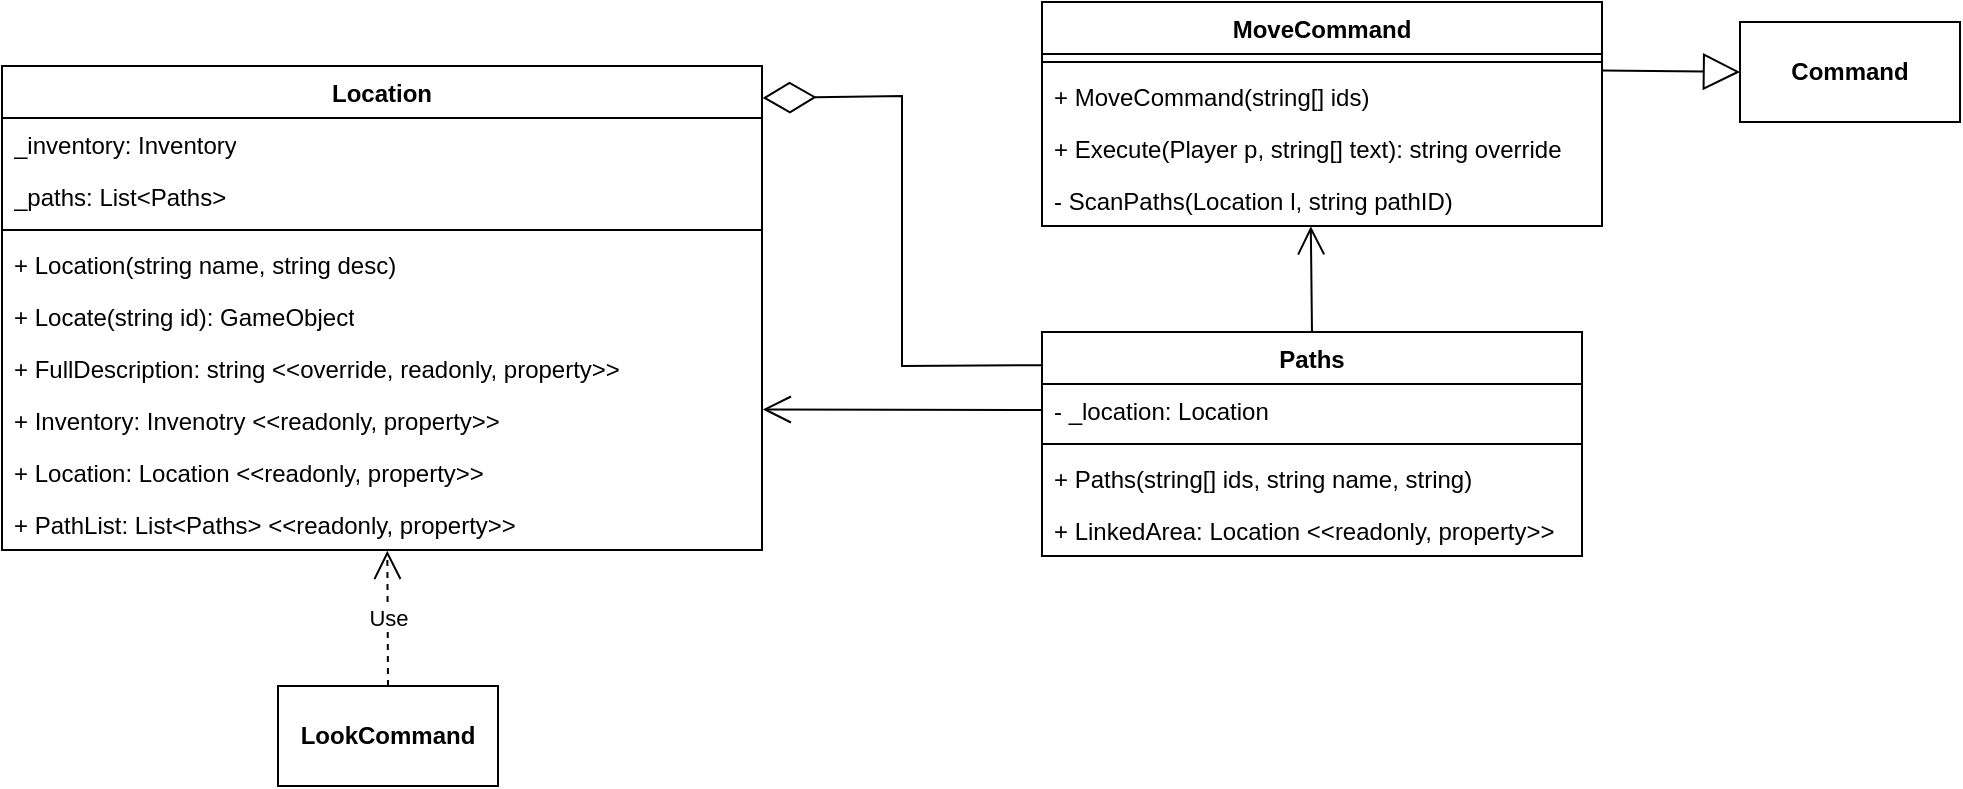 <mxfile version="22.1.3" type="device" pages="2">
  <diagram name="Class Diagram" id="MVDLsBGv8senOUWxoaoH">
    <mxGraphModel dx="2012" dy="639" grid="1" gridSize="10" guides="1" tooltips="1" connect="1" arrows="1" fold="1" page="1" pageScale="1" pageWidth="827" pageHeight="1169" math="0" shadow="0">
      <root>
        <mxCell id="0" />
        <mxCell id="1" parent="0" />
        <mxCell id="xFp3-pWV59oVLZnItU0r-1" value="MoveCommand&lt;br&gt;" style="swimlane;fontStyle=1;align=center;verticalAlign=top;childLayout=stackLayout;horizontal=1;startSize=26;horizontalStack=0;resizeParent=1;resizeParentMax=0;resizeLast=0;collapsible=1;marginBottom=0;whiteSpace=wrap;html=1;" parent="1" vertex="1">
          <mxGeometry x="120" y="38" width="280" height="112" as="geometry" />
        </mxCell>
        <mxCell id="xFp3-pWV59oVLZnItU0r-3" value="" style="line;strokeWidth=1;fillColor=none;align=left;verticalAlign=middle;spacingTop=-1;spacingLeft=3;spacingRight=3;rotatable=0;labelPosition=right;points=[];portConstraint=eastwest;strokeColor=inherit;" parent="xFp3-pWV59oVLZnItU0r-1" vertex="1">
          <mxGeometry y="26" width="280" height="8" as="geometry" />
        </mxCell>
        <mxCell id="xFp3-pWV59oVLZnItU0r-4" value="+ MoveCommand(string[] ids)" style="text;strokeColor=none;fillColor=none;align=left;verticalAlign=top;spacingLeft=4;spacingRight=4;overflow=hidden;rotatable=0;points=[[0,0.5],[1,0.5]];portConstraint=eastwest;whiteSpace=wrap;html=1;" parent="xFp3-pWV59oVLZnItU0r-1" vertex="1">
          <mxGeometry y="34" width="280" height="26" as="geometry" />
        </mxCell>
        <mxCell id="xFp3-pWV59oVLZnItU0r-5" value="+ Execute(Player p, string[] text): string override" style="text;strokeColor=none;fillColor=none;align=left;verticalAlign=top;spacingLeft=4;spacingRight=4;overflow=hidden;rotatable=0;points=[[0,0.5],[1,0.5]];portConstraint=eastwest;whiteSpace=wrap;html=1;" parent="xFp3-pWV59oVLZnItU0r-1" vertex="1">
          <mxGeometry y="60" width="280" height="26" as="geometry" />
        </mxCell>
        <mxCell id="rOwAqoTC0Q3emYygnAxu-7" value="- ScanPaths(Location l, string pathID)" style="text;strokeColor=none;fillColor=none;align=left;verticalAlign=top;spacingLeft=4;spacingRight=4;overflow=hidden;rotatable=0;points=[[0,0.5],[1,0.5]];portConstraint=eastwest;whiteSpace=wrap;html=1;" vertex="1" parent="xFp3-pWV59oVLZnItU0r-1">
          <mxGeometry y="86" width="280" height="26" as="geometry" />
        </mxCell>
        <mxCell id="xFp3-pWV59oVLZnItU0r-6" value="&lt;b&gt;Command&lt;/b&gt;" style="html=1;whiteSpace=wrap;" parent="1" vertex="1">
          <mxGeometry x="469" y="48" width="110" height="50" as="geometry" />
        </mxCell>
        <mxCell id="xFp3-pWV59oVLZnItU0r-7" value="" style="endArrow=block;endSize=16;endFill=0;html=1;rounded=0;exitX=0.999;exitY=0.009;exitDx=0;exitDy=0;exitPerimeter=0;entryX=0;entryY=0.5;entryDx=0;entryDy=0;" parent="1" source="xFp3-pWV59oVLZnItU0r-4" target="xFp3-pWV59oVLZnItU0r-6" edge="1">
          <mxGeometry width="160" relative="1" as="geometry">
            <mxPoint x="430" y="130" as="sourcePoint" />
            <mxPoint x="590" y="130" as="targetPoint" />
          </mxGeometry>
        </mxCell>
        <mxCell id="xFp3-pWV59oVLZnItU0r-8" value="Paths" style="swimlane;fontStyle=1;align=center;verticalAlign=top;childLayout=stackLayout;horizontal=1;startSize=26;horizontalStack=0;resizeParent=1;resizeParentMax=0;resizeLast=0;collapsible=1;marginBottom=0;whiteSpace=wrap;html=1;" parent="1" vertex="1">
          <mxGeometry x="120" y="203" width="270" height="112" as="geometry" />
        </mxCell>
        <mxCell id="rOwAqoTC0Q3emYygnAxu-1" value="- _location: Location" style="text;strokeColor=none;fillColor=none;align=left;verticalAlign=top;spacingLeft=4;spacingRight=4;overflow=hidden;rotatable=0;points=[[0,0.5],[1,0.5]];portConstraint=eastwest;whiteSpace=wrap;html=1;" vertex="1" parent="xFp3-pWV59oVLZnItU0r-8">
          <mxGeometry y="26" width="270" height="26" as="geometry" />
        </mxCell>
        <mxCell id="xFp3-pWV59oVLZnItU0r-10" value="" style="line;strokeWidth=1;fillColor=none;align=left;verticalAlign=middle;spacingTop=-1;spacingLeft=3;spacingRight=3;rotatable=0;labelPosition=right;points=[];portConstraint=eastwest;strokeColor=inherit;" parent="xFp3-pWV59oVLZnItU0r-8" vertex="1">
          <mxGeometry y="52" width="270" height="8" as="geometry" />
        </mxCell>
        <mxCell id="xFp3-pWV59oVLZnItU0r-11" value="+ Paths(string[] ids, string name, string)" style="text;strokeColor=none;fillColor=none;align=left;verticalAlign=top;spacingLeft=4;spacingRight=4;overflow=hidden;rotatable=0;points=[[0,0.5],[1,0.5]];portConstraint=eastwest;whiteSpace=wrap;html=1;" parent="xFp3-pWV59oVLZnItU0r-8" vertex="1">
          <mxGeometry y="60" width="270" height="26" as="geometry" />
        </mxCell>
        <mxCell id="rOwAqoTC0Q3emYygnAxu-2" value="+ LinkedArea: Location &amp;lt;&amp;lt;readonly, property&amp;gt;&amp;gt;" style="text;strokeColor=none;fillColor=none;align=left;verticalAlign=top;spacingLeft=4;spacingRight=4;overflow=hidden;rotatable=0;points=[[0,0.5],[1,0.5]];portConstraint=eastwest;whiteSpace=wrap;html=1;" vertex="1" parent="xFp3-pWV59oVLZnItU0r-8">
          <mxGeometry y="86" width="270" height="26" as="geometry" />
        </mxCell>
        <mxCell id="xFp3-pWV59oVLZnItU0r-16" value="&lt;b&gt;LookCommand&lt;/b&gt;" style="html=1;whiteSpace=wrap;" parent="1" vertex="1">
          <mxGeometry x="-262" y="380" width="110" height="50" as="geometry" />
        </mxCell>
        <mxCell id="xFp3-pWV59oVLZnItU0r-17" value="Use" style="endArrow=open;endSize=12;dashed=1;html=1;rounded=0;entryX=0.507;entryY=1.016;entryDx=0;entryDy=0;exitX=0.5;exitY=0;exitDx=0;exitDy=0;entryPerimeter=0;" parent="1" source="xFp3-pWV59oVLZnItU0r-16" target="rOwAqoTC0Q3emYygnAxu-6" edge="1">
          <mxGeometry width="160" relative="1" as="geometry">
            <mxPoint x="440" y="320" as="sourcePoint" />
            <mxPoint x="600" y="320" as="targetPoint" />
          </mxGeometry>
        </mxCell>
        <mxCell id="xFp3-pWV59oVLZnItU0r-18" value="" style="endArrow=open;endFill=1;endSize=12;html=1;rounded=0;exitX=0.5;exitY=0;exitDx=0;exitDy=0;entryX=0.48;entryY=1.005;entryDx=0;entryDy=0;entryPerimeter=0;" parent="1" source="xFp3-pWV59oVLZnItU0r-8" target="rOwAqoTC0Q3emYygnAxu-7" edge="1">
          <mxGeometry width="160" relative="1" as="geometry">
            <mxPoint y="230" as="sourcePoint" />
            <mxPoint x="160" y="230" as="targetPoint" />
          </mxGeometry>
        </mxCell>
        <mxCell id="xFp3-pWV59oVLZnItU0r-19" value="Location" style="swimlane;fontStyle=1;align=center;verticalAlign=top;childLayout=stackLayout;horizontal=1;startSize=26;horizontalStack=0;resizeParent=1;resizeParentMax=0;resizeLast=0;collapsible=1;marginBottom=0;whiteSpace=wrap;html=1;" parent="1" vertex="1">
          <mxGeometry x="-400" y="70" width="380" height="242" as="geometry" />
        </mxCell>
        <mxCell id="xFp3-pWV59oVLZnItU0r-28" value="_inventory: Inventory" style="text;strokeColor=none;fillColor=none;align=left;verticalAlign=top;spacingLeft=4;spacingRight=4;overflow=hidden;rotatable=0;points=[[0,0.5],[1,0.5]];portConstraint=eastwest;whiteSpace=wrap;html=1;" parent="xFp3-pWV59oVLZnItU0r-19" vertex="1">
          <mxGeometry y="26" width="380" height="26" as="geometry" />
        </mxCell>
        <mxCell id="xFp3-pWV59oVLZnItU0r-20" value="_paths: List&amp;lt;Paths&amp;gt;" style="text;strokeColor=none;fillColor=none;align=left;verticalAlign=top;spacingLeft=4;spacingRight=4;overflow=hidden;rotatable=0;points=[[0,0.5],[1,0.5]];portConstraint=eastwest;whiteSpace=wrap;html=1;" parent="xFp3-pWV59oVLZnItU0r-19" vertex="1">
          <mxGeometry y="52" width="380" height="26" as="geometry" />
        </mxCell>
        <mxCell id="xFp3-pWV59oVLZnItU0r-21" value="" style="line;strokeWidth=1;fillColor=none;align=left;verticalAlign=middle;spacingTop=-1;spacingLeft=3;spacingRight=3;rotatable=0;labelPosition=right;points=[];portConstraint=eastwest;strokeColor=inherit;" parent="xFp3-pWV59oVLZnItU0r-19" vertex="1">
          <mxGeometry y="78" width="380" height="8" as="geometry" />
        </mxCell>
        <mxCell id="xFp3-pWV59oVLZnItU0r-24" value="+ Location(string name, string desc)" style="text;strokeColor=none;fillColor=none;align=left;verticalAlign=top;spacingLeft=4;spacingRight=4;overflow=hidden;rotatable=0;points=[[0,0.5],[1,0.5]];portConstraint=eastwest;whiteSpace=wrap;html=1;" parent="xFp3-pWV59oVLZnItU0r-19" vertex="1">
          <mxGeometry y="86" width="380" height="26" as="geometry" />
        </mxCell>
        <mxCell id="xFp3-pWV59oVLZnItU0r-25" value="+ Locate(string id): GameObject" style="text;strokeColor=none;fillColor=none;align=left;verticalAlign=top;spacingLeft=4;spacingRight=4;overflow=hidden;rotatable=0;points=[[0,0.5],[1,0.5]];portConstraint=eastwest;whiteSpace=wrap;html=1;" parent="xFp3-pWV59oVLZnItU0r-19" vertex="1">
          <mxGeometry y="112" width="380" height="26" as="geometry" />
        </mxCell>
        <mxCell id="xFp3-pWV59oVLZnItU0r-26" value="+ FullDescription: string &amp;lt;&amp;lt;override, readonly, property&amp;gt;&amp;gt;&amp;nbsp;" style="text;strokeColor=none;fillColor=none;align=left;verticalAlign=top;spacingLeft=4;spacingRight=4;overflow=hidden;rotatable=0;points=[[0,0.5],[1,0.5]];portConstraint=eastwest;whiteSpace=wrap;html=1;" parent="xFp3-pWV59oVLZnItU0r-19" vertex="1">
          <mxGeometry y="138" width="380" height="26" as="geometry" />
        </mxCell>
        <mxCell id="xFp3-pWV59oVLZnItU0r-27" value="+ Inventory: Invenotry &amp;lt;&amp;lt;readonly, property&amp;gt;&amp;gt;&amp;nbsp;" style="text;strokeColor=none;fillColor=none;align=left;verticalAlign=top;spacingLeft=4;spacingRight=4;overflow=hidden;rotatable=0;points=[[0,0.5],[1,0.5]];portConstraint=eastwest;whiteSpace=wrap;html=1;" parent="xFp3-pWV59oVLZnItU0r-19" vertex="1">
          <mxGeometry y="164" width="380" height="26" as="geometry" />
        </mxCell>
        <mxCell id="xFp3-pWV59oVLZnItU0r-22" value="+ Location: Location &amp;lt;&amp;lt;readonly, property&amp;gt;&amp;gt;" style="text;strokeColor=none;fillColor=none;align=left;verticalAlign=top;spacingLeft=4;spacingRight=4;overflow=hidden;rotatable=0;points=[[0,0.5],[1,0.5]];portConstraint=eastwest;whiteSpace=wrap;html=1;" parent="xFp3-pWV59oVLZnItU0r-19" vertex="1">
          <mxGeometry y="190" width="380" height="26" as="geometry" />
        </mxCell>
        <mxCell id="rOwAqoTC0Q3emYygnAxu-6" value="+ PathList: List&amp;lt;Paths&amp;gt; &amp;lt;&amp;lt;readonly, property&amp;gt;&amp;gt;" style="text;strokeColor=none;fillColor=none;align=left;verticalAlign=top;spacingLeft=4;spacingRight=4;overflow=hidden;rotatable=0;points=[[0,0.5],[1,0.5]];portConstraint=eastwest;whiteSpace=wrap;html=1;" vertex="1" parent="xFp3-pWV59oVLZnItU0r-19">
          <mxGeometry y="216" width="380" height="26" as="geometry" />
        </mxCell>
        <mxCell id="rOwAqoTC0Q3emYygnAxu-4" value="" style="endArrow=diamondThin;endFill=0;endSize=24;html=1;rounded=0;exitX=0.001;exitY=0.148;exitDx=0;exitDy=0;exitPerimeter=0;entryX=1.001;entryY=0.066;entryDx=0;entryDy=0;entryPerimeter=0;" edge="1" parent="1" source="xFp3-pWV59oVLZnItU0r-8" target="xFp3-pWV59oVLZnItU0r-19">
          <mxGeometry width="160" relative="1" as="geometry">
            <mxPoint y="190" as="sourcePoint" />
            <mxPoint x="160" y="190" as="targetPoint" />
            <Array as="points">
              <mxPoint x="50" y="220" />
              <mxPoint x="50" y="85" />
            </Array>
          </mxGeometry>
        </mxCell>
        <mxCell id="rOwAqoTC0Q3emYygnAxu-5" value="" style="endArrow=open;endFill=1;endSize=12;html=1;rounded=0;exitX=0;exitY=0.5;exitDx=0;exitDy=0;entryX=1.001;entryY=0.297;entryDx=0;entryDy=0;entryPerimeter=0;" edge="1" parent="1" source="rOwAqoTC0Q3emYygnAxu-1" target="xFp3-pWV59oVLZnItU0r-27">
          <mxGeometry width="160" relative="1" as="geometry">
            <mxPoint x="-130" y="330" as="sourcePoint" />
            <mxPoint x="-20" y="240" as="targetPoint" />
          </mxGeometry>
        </mxCell>
      </root>
    </mxGraphModel>
  </diagram>
  <diagram id="uHmuJM6I4IsORZFRrbj_" name="Sequence Diagram">
    <mxGraphModel dx="1185" dy="639" grid="1" gridSize="10" guides="1" tooltips="1" connect="1" arrows="1" fold="1" page="1" pageScale="1" pageWidth="827" pageHeight="1169" math="0" shadow="0">
      <root>
        <mxCell id="0" />
        <mxCell id="1" parent="0" />
        <mxCell id="IwGPALB1b_hmGzl0ho67-1" value=":LookCommand" style="shape=umlLifeline;perimeter=lifelinePerimeter;whiteSpace=wrap;html=1;container=1;dropTarget=0;collapsible=0;recursiveResize=0;outlineConnect=0;portConstraint=eastwest;newEdgeStyle={&quot;curved&quot;:0,&quot;rounded&quot;:0};" parent="1" vertex="1">
          <mxGeometry x="281" y="170" width="110" height="200" as="geometry" />
        </mxCell>
        <mxCell id="IwGPALB1b_hmGzl0ho67-2" value="" style="html=1;points=[[0,0,0,0,5],[0,1,0,0,-5],[1,0,0,0,5],[1,1,0,0,-5]];perimeter=orthogonalPerimeter;outlineConnect=0;targetShapes=umlLifeline;portConstraint=eastwest;newEdgeStyle={&quot;curved&quot;:0,&quot;rounded&quot;:0};" parent="IwGPALB1b_hmGzl0ho67-1" vertex="1">
          <mxGeometry x="50" y="50" width="10" height="110" as="geometry" />
        </mxCell>
        <mxCell id="IwGPALB1b_hmGzl0ho67-3" value="" style="html=1;points=[[0,0,0,0,5],[0,1,0,0,-5],[1,0,0,0,5],[1,1,0,0,-5]];perimeter=orthogonalPerimeter;outlineConnect=0;targetShapes=umlLifeline;portConstraint=eastwest;newEdgeStyle={&quot;curved&quot;:0,&quot;rounded&quot;:0};" parent="IwGPALB1b_hmGzl0ho67-1" vertex="1">
          <mxGeometry x="56" y="59" width="10" height="51" as="geometry" />
        </mxCell>
        <mxCell id="IwGPALB1b_hmGzl0ho67-4" value="return &quot;...&quot;" style="html=1;verticalAlign=bottom;endArrow=open;dashed=1;endSize=8;curved=0;rounded=0;exitX=1;exitY=1;exitDx=0;exitDy=-5;exitPerimeter=0;entryX=1;entryY=1;entryDx=0;entryDy=-5;entryPerimeter=0;" parent="IwGPALB1b_hmGzl0ho67-1" source="IwGPALB1b_hmGzl0ho67-3" target="IwGPALB1b_hmGzl0ho67-2" edge="1">
          <mxGeometry relative="1" as="geometry">
            <mxPoint x="137" y="230" as="sourcePoint" />
            <mxPoint x="-51" y="230" as="targetPoint" />
            <Array as="points">
              <mxPoint x="99" y="130" />
            </Array>
          </mxGeometry>
        </mxCell>
        <mxCell id="IwGPALB1b_hmGzl0ho67-5" value="Execute(p, [&quot;Look&quot;])" style="html=1;verticalAlign=bottom;endArrow=block;curved=0;rounded=0;" parent="1" target="IwGPALB1b_hmGzl0ho67-2" edge="1">
          <mxGeometry x="-0.426" width="80" relative="1" as="geometry">
            <mxPoint x="210" y="230" as="sourcePoint" />
            <mxPoint x="330" y="230" as="targetPoint" />
            <mxPoint as="offset" />
          </mxGeometry>
        </mxCell>
        <mxCell id="IwGPALB1b_hmGzl0ho67-6" value=":Location" style="shape=umlLifeline;perimeter=lifelinePerimeter;whiteSpace=wrap;html=1;container=1;dropTarget=0;collapsible=0;recursiveResize=0;outlineConnect=0;portConstraint=eastwest;newEdgeStyle={&quot;curved&quot;:0,&quot;rounded&quot;:0};" parent="1" vertex="1">
          <mxGeometry x="451" y="170" width="100" height="200" as="geometry" />
        </mxCell>
        <mxCell id="IwGPALB1b_hmGzl0ho67-7" value="" style="html=1;points=[[0,0,0,0,5],[0,1,0,0,-5],[1,0,0,0,5],[1,1,0,0,-5]];perimeter=orthogonalPerimeter;outlineConnect=0;targetShapes=umlLifeline;portConstraint=eastwest;newEdgeStyle={&quot;curved&quot;:0,&quot;rounded&quot;:0};" parent="IwGPALB1b_hmGzl0ho67-6" vertex="1">
          <mxGeometry x="45" y="61" width="10" height="41" as="geometry" />
        </mxCell>
        <mxCell id="IwGPALB1b_hmGzl0ho67-8" value="FullDescription" style="html=1;verticalAlign=bottom;endArrow=block;curved=0;rounded=0;entryX=0;entryY=0;entryDx=0;entryDy=5;entryPerimeter=0;" parent="1" source="IwGPALB1b_hmGzl0ho67-3" target="IwGPALB1b_hmGzl0ho67-7" edge="1">
          <mxGeometry width="80" relative="1" as="geometry">
            <mxPoint x="350" y="237" as="sourcePoint" />
            <mxPoint x="539.5" y="237" as="targetPoint" />
          </mxGeometry>
        </mxCell>
        <mxCell id="IwGPALB1b_hmGzl0ho67-9" value="return &quot;...&quot;" style="html=1;verticalAlign=bottom;endArrow=open;dashed=1;endSize=8;curved=0;rounded=0;exitX=0;exitY=1;exitDx=0;exitDy=-5;exitPerimeter=0;" parent="1" source="IwGPALB1b_hmGzl0ho67-7" target="IwGPALB1b_hmGzl0ho67-3" edge="1">
          <mxGeometry relative="1" as="geometry">
            <mxPoint x="460" y="270" as="sourcePoint" />
            <mxPoint x="350" y="270" as="targetPoint" />
          </mxGeometry>
        </mxCell>
        <mxCell id="IwGPALB1b_hmGzl0ho67-10" value="return &quot;...&quot;" style="html=1;verticalAlign=bottom;endArrow=open;dashed=1;endSize=8;curved=0;rounded=0;exitX=0;exitY=1;exitDx=0;exitDy=-5;exitPerimeter=0;" parent="1" source="IwGPALB1b_hmGzl0ho67-2" edge="1">
          <mxGeometry relative="1" as="geometry">
            <mxPoint x="320" y="330" as="sourcePoint" />
            <mxPoint x="200" y="325" as="targetPoint" />
          </mxGeometry>
        </mxCell>
        <mxCell id="IwGPALB1b_hmGzl0ho67-11" value="Updated Version: All available Paths will also be returned in Location&#39;s Full Description" style="text;html=1;strokeColor=none;fillColor=none;align=center;verticalAlign=middle;whiteSpace=wrap;rounded=0;" parent="1" vertex="1">
          <mxGeometry x="293" y="130" width="258" height="30" as="geometry" />
        </mxCell>
        <mxCell id="IwGPALB1b_hmGzl0ho67-12" value=":MoveCommand" style="shape=umlLifeline;perimeter=lifelinePerimeter;whiteSpace=wrap;html=1;container=1;dropTarget=0;collapsible=0;recursiveResize=0;outlineConnect=0;portConstraint=eastwest;newEdgeStyle={&quot;curved&quot;:0,&quot;rounded&quot;:0};" parent="1" vertex="1">
          <mxGeometry x="241" y="402" width="100" height="290" as="geometry" />
        </mxCell>
        <mxCell id="IwGPALB1b_hmGzl0ho67-13" value="" style="html=1;points=[[0,0,0,0,5],[0,1,0,0,-5],[1,0,0,0,5],[1,1,0,0,-5]];perimeter=orthogonalPerimeter;outlineConnect=0;targetShapes=umlLifeline;portConstraint=eastwest;newEdgeStyle={&quot;curved&quot;:0,&quot;rounded&quot;:0};" parent="IwGPALB1b_hmGzl0ho67-12" vertex="1">
          <mxGeometry x="45" y="60" width="10" height="210" as="geometry" />
        </mxCell>
        <mxCell id="IwGPALB1b_hmGzl0ho67-14" value="" style="html=1;points=[[0,0,0,0,5],[0,1,0,0,-5],[1,0,0,0,5],[1,1,0,0,-5]];perimeter=orthogonalPerimeter;outlineConnect=0;targetShapes=umlLifeline;portConstraint=eastwest;newEdgeStyle={&quot;curved&quot;:0,&quot;rounded&quot;:0};" parent="IwGPALB1b_hmGzl0ho67-12" vertex="1">
          <mxGeometry x="53" y="81" width="10" height="170" as="geometry" />
        </mxCell>
        <mxCell id="IwGPALB1b_hmGzl0ho67-15" value="ScanPaths&lt;br&gt;(n, p.Location)" style="html=1;verticalAlign=bottom;endArrow=block;curved=0;rounded=0;exitX=1;exitY=0;exitDx=0;exitDy=5;exitPerimeter=0;entryX=1;entryY=0;entryDx=0;entryDy=5;entryPerimeter=0;" parent="IwGPALB1b_hmGzl0ho67-12" source="IwGPALB1b_hmGzl0ho67-13" target="IwGPALB1b_hmGzl0ho67-14" edge="1">
          <mxGeometry x="0.059" y="32" width="80" relative="1" as="geometry">
            <mxPoint x="79" y="60" as="sourcePoint" />
            <mxPoint x="159" y="60" as="targetPoint" />
            <Array as="points">
              <mxPoint x="89" y="70" />
            </Array>
            <mxPoint x="13" y="-17" as="offset" />
          </mxGeometry>
        </mxCell>
        <mxCell id="IwGPALB1b_hmGzl0ho67-16" value="p.ChangeLocation&lt;br style=&quot;border-color: var(--border-color);&quot;&gt;(LinkedArea)" style="html=1;verticalAlign=bottom;endArrow=open;dashed=1;endSize=8;curved=0;rounded=0;exitX=1;exitY=1;exitDx=0;exitDy=-5;exitPerimeter=0;entryX=1;entryY=1;entryDx=0;entryDy=-5;entryPerimeter=0;" parent="IwGPALB1b_hmGzl0ho67-12" source="IwGPALB1b_hmGzl0ho67-14" target="IwGPALB1b_hmGzl0ho67-13" edge="1">
          <mxGeometry x="-0.06" y="22" relative="1" as="geometry">
            <mxPoint x="442" y="242" as="sourcePoint" />
            <mxPoint x="73" y="242" as="targetPoint" />
            <Array as="points">
              <mxPoint x="109" y="260" />
            </Array>
            <mxPoint x="18" y="-14" as="offset" />
          </mxGeometry>
        </mxCell>
        <mxCell id="IwGPALB1b_hmGzl0ho67-17" value=":Location" style="shape=umlLifeline;perimeter=lifelinePerimeter;whiteSpace=wrap;html=1;container=1;dropTarget=0;collapsible=0;recursiveResize=0;outlineConnect=0;portConstraint=eastwest;newEdgeStyle={&quot;curved&quot;:0,&quot;rounded&quot;:0};" parent="1" vertex="1">
          <mxGeometry x="382" y="402" width="100" height="290" as="geometry" />
        </mxCell>
        <mxCell id="IwGPALB1b_hmGzl0ho67-18" value="" style="html=1;points=[[0,0,0,0,5],[0,1,0,0,-5],[1,0,0,0,5],[1,1,0,0,-5]];perimeter=orthogonalPerimeter;outlineConnect=0;targetShapes=umlLifeline;portConstraint=eastwest;newEdgeStyle={&quot;curved&quot;:0,&quot;rounded&quot;:0};" parent="IwGPALB1b_hmGzl0ho67-17" vertex="1">
          <mxGeometry x="45" y="105" width="10" height="35" as="geometry" />
        </mxCell>
        <mxCell id="IwGPALB1b_hmGzl0ho67-19" value=":Path" style="shape=umlLifeline;perimeter=lifelinePerimeter;whiteSpace=wrap;html=1;container=1;dropTarget=0;collapsible=0;recursiveResize=0;outlineConnect=0;portConstraint=eastwest;newEdgeStyle={&quot;curved&quot;:0,&quot;rounded&quot;:0};" parent="1" vertex="1">
          <mxGeometry x="512" y="402" width="100" height="290" as="geometry" />
        </mxCell>
        <mxCell id="IwGPALB1b_hmGzl0ho67-20" value="" style="html=1;points=[[0,0,0,0,5],[0,1,0,0,-5],[1,0,0,0,5],[1,1,0,0,-5]];perimeter=orthogonalPerimeter;outlineConnect=0;targetShapes=umlLifeline;portConstraint=eastwest;newEdgeStyle={&quot;curved&quot;:0,&quot;rounded&quot;:0};" parent="IwGPALB1b_hmGzl0ho67-19" vertex="1">
          <mxGeometry x="45" y="149" width="10" height="40" as="geometry" />
        </mxCell>
        <mxCell id="IwGPALB1b_hmGzl0ho67-23" value="Execute&lt;br&gt;(p, [&quot;move&quot;, &quot;n&quot;])" style="html=1;verticalAlign=bottom;endArrow=block;curved=0;rounded=0;entryX=0;entryY=0;entryDx=0;entryDy=5;entryPerimeter=0;" parent="1" target="IwGPALB1b_hmGzl0ho67-13" edge="1">
          <mxGeometry x="-0.706" width="80" relative="1" as="geometry">
            <mxPoint x="150" y="467" as="sourcePoint" />
            <mxPoint x="230" y="472" as="targetPoint" />
            <mxPoint as="offset" />
          </mxGeometry>
        </mxCell>
        <mxCell id="IwGPALB1b_hmGzl0ho67-24" value="Locate(p.Location)" style="html=1;verticalAlign=bottom;endArrow=block;curved=0;rounded=0;entryX=0;entryY=0;entryDx=0;entryDy=5;entryPerimeter=0;" parent="1" source="IwGPALB1b_hmGzl0ho67-14" target="IwGPALB1b_hmGzl0ho67-18" edge="1">
          <mxGeometry width="80" relative="1" as="geometry">
            <mxPoint x="330" y="512" as="sourcePoint" />
            <mxPoint x="410" y="512" as="targetPoint" />
          </mxGeometry>
        </mxCell>
        <mxCell id="IwGPALB1b_hmGzl0ho67-25" value="return p.Location" style="html=1;verticalAlign=bottom;endArrow=open;dashed=1;endSize=8;curved=0;rounded=0;exitX=0;exitY=1;exitDx=0;exitDy=-5;exitPerimeter=0;" parent="1" source="IwGPALB1b_hmGzl0ho67-18" edge="1">
          <mxGeometry relative="1" as="geometry">
            <mxPoint x="446" y="537" as="sourcePoint" />
            <mxPoint x="304" y="537" as="targetPoint" />
          </mxGeometry>
        </mxCell>
        <mxCell id="IwGPALB1b_hmGzl0ho67-26" value="Locate(&quot;n&quot;)" style="html=1;verticalAlign=bottom;endArrow=block;curved=0;rounded=0;" parent="1" target="IwGPALB1b_hmGzl0ho67-20" edge="1">
          <mxGeometry width="80" relative="1" as="geometry">
            <mxPoint x="304" y="562" as="sourcePoint" />
            <mxPoint x="550" y="562" as="targetPoint" />
          </mxGeometry>
        </mxCell>
        <mxCell id="IwGPALB1b_hmGzl0ho67-27" value="return LinkedArea" style="html=1;verticalAlign=bottom;endArrow=open;dashed=1;endSize=8;curved=0;rounded=0;exitX=0;exitY=1;exitDx=0;exitDy=-5;exitPerimeter=0;" parent="1" source="IwGPALB1b_hmGzl0ho67-20" edge="1">
          <mxGeometry x="-0.038" relative="1" as="geometry">
            <mxPoint x="566" y="586" as="sourcePoint" />
            <mxPoint x="304" y="586" as="targetPoint" />
            <mxPoint as="offset" />
          </mxGeometry>
        </mxCell>
        <mxCell id="IwGPALB1b_hmGzl0ho67-30" value="return &quot;...&quot;" style="html=1;verticalAlign=bottom;endArrow=open;dashed=1;endSize=8;curved=0;rounded=0;exitX=0;exitY=1;exitDx=0;exitDy=-5;exitPerimeter=0;" parent="1" source="IwGPALB1b_hmGzl0ho67-13" edge="1">
          <mxGeometry relative="1" as="geometry">
            <mxPoint x="280" y="662" as="sourcePoint" />
            <mxPoint x="160" y="667" as="targetPoint" />
          </mxGeometry>
        </mxCell>
      </root>
    </mxGraphModel>
  </diagram>
</mxfile>
